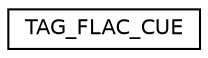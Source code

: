 digraph "Graphical Class Hierarchy"
{
 // LATEX_PDF_SIZE
  edge [fontname="Helvetica",fontsize="10",labelfontname="Helvetica",labelfontsize="10"];
  node [fontname="Helvetica",fontsize="10",shape=record];
  rankdir="LR";
  Node0 [label="TAG_FLAC_CUE",height=0.2,width=0.4,color="black", fillcolor="white", style="filled",URL="$struct_t_a_g___f_l_a_c___c_u_e.html",tooltip=" "];
}
